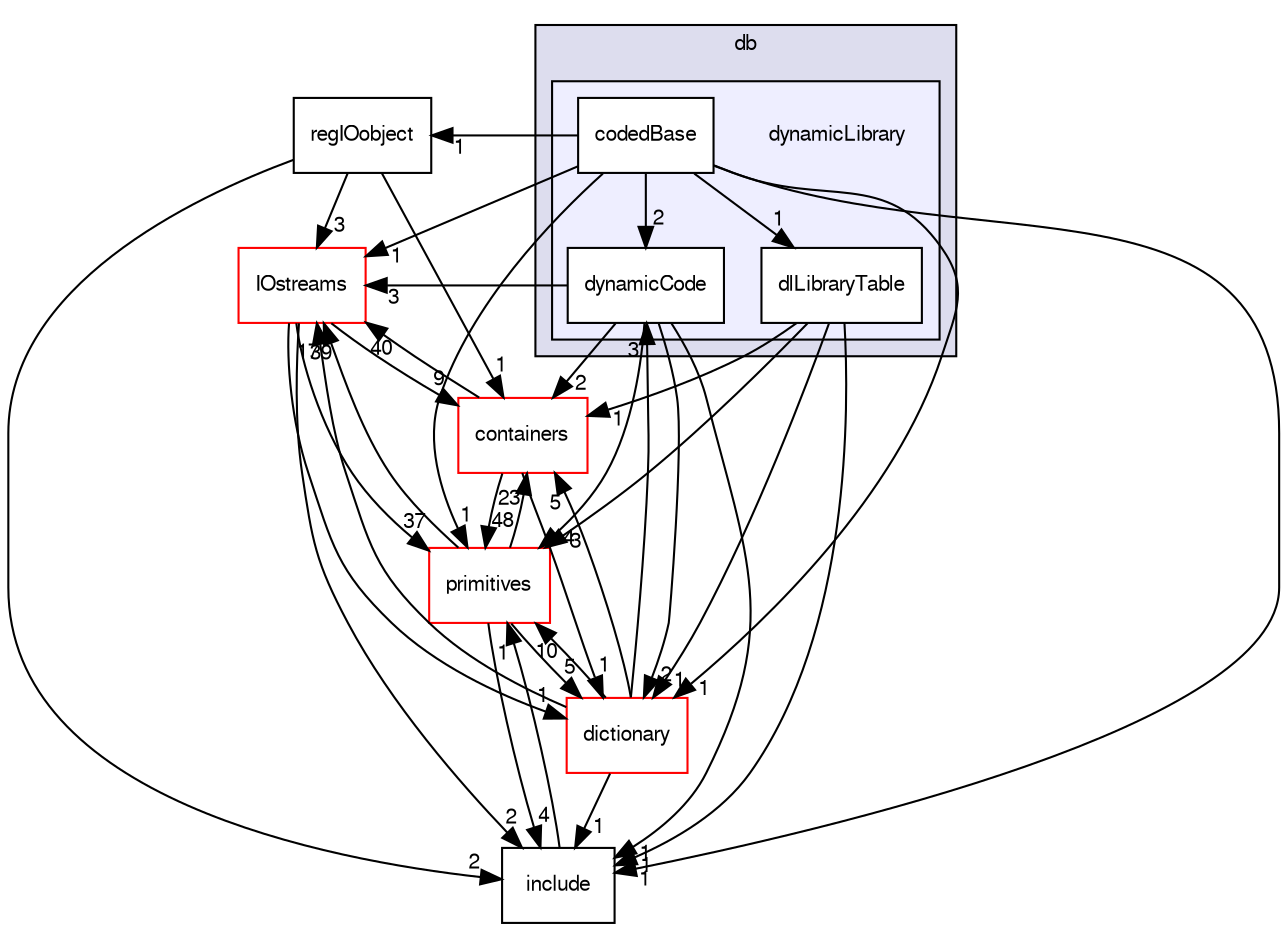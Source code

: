 digraph "src/OpenFOAM/db/dynamicLibrary" {
  bgcolor=transparent;
  compound=true
  node [ fontsize="10", fontname="FreeSans"];
  edge [ labelfontsize="10", labelfontname="FreeSans"];
  subgraph clusterdir_63c634f7a7cfd679ac26c67fb30fc32f {
    graph [ bgcolor="#ddddee", pencolor="black", label="db" fontname="FreeSans", fontsize="10", URL="dir_63c634f7a7cfd679ac26c67fb30fc32f.html"]
  subgraph clusterdir_65d267bb6b65740acaf7d5fe4aebd101 {
    graph [ bgcolor="#eeeeff", pencolor="black", label="" URL="dir_65d267bb6b65740acaf7d5fe4aebd101.html"];
    dir_65d267bb6b65740acaf7d5fe4aebd101 [shape=plaintext label="dynamicLibrary"];
    dir_8131d22c2ee89ed2188ef269fb56d56a [shape=box label="codedBase" color="black" fillcolor="white" style="filled" URL="dir_8131d22c2ee89ed2188ef269fb56d56a.html"];
    dir_31c5953c92ca8ed254d4fe00d3dc943f [shape=box label="dlLibraryTable" color="black" fillcolor="white" style="filled" URL="dir_31c5953c92ca8ed254d4fe00d3dc943f.html"];
    dir_0cfbbdb7fd86cbd258f1b57a5fc22be8 [shape=box label="dynamicCode" color="black" fillcolor="white" style="filled" URL="dir_0cfbbdb7fd86cbd258f1b57a5fc22be8.html"];
  }
  }
  dir_19d0872053bde092be81d7fe3f56cbf7 [shape=box label="containers" color="red" URL="dir_19d0872053bde092be81d7fe3f56cbf7.html"];
  dir_466e4f5b4cc1582939ab4ceba36098d8 [shape=box label="IOstreams" color="red" URL="dir_466e4f5b4cc1582939ab4ceba36098d8.html"];
  dir_43e4f3d5f4ba74ef6e29186317ac2bae [shape=box label="dictionary" color="red" URL="dir_43e4f3d5f4ba74ef6e29186317ac2bae.html"];
  dir_3e50f45338116b169052b428016851aa [shape=box label="primitives" color="red" URL="dir_3e50f45338116b169052b428016851aa.html"];
  dir_bb2890f68b7fdb7b322b02b8256df6db [shape=box label="regIOobject" URL="dir_bb2890f68b7fdb7b322b02b8256df6db.html"];
  dir_e954e9f5966bc1c681a414ec8bd0ee15 [shape=box label="include" URL="dir_e954e9f5966bc1c681a414ec8bd0ee15.html"];
  dir_19d0872053bde092be81d7fe3f56cbf7->dir_466e4f5b4cc1582939ab4ceba36098d8 [headlabel="40", labeldistance=1.5 headhref="dir_001711_001798.html"];
  dir_19d0872053bde092be81d7fe3f56cbf7->dir_43e4f3d5f4ba74ef6e29186317ac2bae [headlabel="1", labeldistance=1.5 headhref="dir_001711_001764.html"];
  dir_19d0872053bde092be81d7fe3f56cbf7->dir_3e50f45338116b169052b428016851aa [headlabel="48", labeldistance=1.5 headhref="dir_001711_002129.html"];
  dir_466e4f5b4cc1582939ab4ceba36098d8->dir_19d0872053bde092be81d7fe3f56cbf7 [headlabel="9", labeldistance=1.5 headhref="dir_001798_001711.html"];
  dir_466e4f5b4cc1582939ab4ceba36098d8->dir_43e4f3d5f4ba74ef6e29186317ac2bae [headlabel="1", labeldistance=1.5 headhref="dir_001798_001764.html"];
  dir_466e4f5b4cc1582939ab4ceba36098d8->dir_3e50f45338116b169052b428016851aa [headlabel="37", labeldistance=1.5 headhref="dir_001798_002129.html"];
  dir_466e4f5b4cc1582939ab4ceba36098d8->dir_e954e9f5966bc1c681a414ec8bd0ee15 [headlabel="2", labeldistance=1.5 headhref="dir_001798_001926.html"];
  dir_8131d22c2ee89ed2188ef269fb56d56a->dir_466e4f5b4cc1582939ab4ceba36098d8 [headlabel="1", labeldistance=1.5 headhref="dir_001777_001798.html"];
  dir_8131d22c2ee89ed2188ef269fb56d56a->dir_43e4f3d5f4ba74ef6e29186317ac2bae [headlabel="1", labeldistance=1.5 headhref="dir_001777_001764.html"];
  dir_8131d22c2ee89ed2188ef269fb56d56a->dir_0cfbbdb7fd86cbd258f1b57a5fc22be8 [headlabel="2", labeldistance=1.5 headhref="dir_001777_001779.html"];
  dir_8131d22c2ee89ed2188ef269fb56d56a->dir_3e50f45338116b169052b428016851aa [headlabel="1", labeldistance=1.5 headhref="dir_001777_002129.html"];
  dir_8131d22c2ee89ed2188ef269fb56d56a->dir_bb2890f68b7fdb7b322b02b8256df6db [headlabel="1", labeldistance=1.5 headhref="dir_001777_001812.html"];
  dir_8131d22c2ee89ed2188ef269fb56d56a->dir_e954e9f5966bc1c681a414ec8bd0ee15 [headlabel="1", labeldistance=1.5 headhref="dir_001777_001926.html"];
  dir_8131d22c2ee89ed2188ef269fb56d56a->dir_31c5953c92ca8ed254d4fe00d3dc943f [headlabel="1", labeldistance=1.5 headhref="dir_001777_001778.html"];
  dir_43e4f3d5f4ba74ef6e29186317ac2bae->dir_19d0872053bde092be81d7fe3f56cbf7 [headlabel="5", labeldistance=1.5 headhref="dir_001764_001711.html"];
  dir_43e4f3d5f4ba74ef6e29186317ac2bae->dir_466e4f5b4cc1582939ab4ceba36098d8 [headlabel="17", labeldistance=1.5 headhref="dir_001764_001798.html"];
  dir_43e4f3d5f4ba74ef6e29186317ac2bae->dir_0cfbbdb7fd86cbd258f1b57a5fc22be8 [headlabel="3", labeldistance=1.5 headhref="dir_001764_001779.html"];
  dir_43e4f3d5f4ba74ef6e29186317ac2bae->dir_3e50f45338116b169052b428016851aa [headlabel="10", labeldistance=1.5 headhref="dir_001764_002129.html"];
  dir_43e4f3d5f4ba74ef6e29186317ac2bae->dir_e954e9f5966bc1c681a414ec8bd0ee15 [headlabel="1", labeldistance=1.5 headhref="dir_001764_001926.html"];
  dir_0cfbbdb7fd86cbd258f1b57a5fc22be8->dir_19d0872053bde092be81d7fe3f56cbf7 [headlabel="2", labeldistance=1.5 headhref="dir_001779_001711.html"];
  dir_0cfbbdb7fd86cbd258f1b57a5fc22be8->dir_466e4f5b4cc1582939ab4ceba36098d8 [headlabel="3", labeldistance=1.5 headhref="dir_001779_001798.html"];
  dir_0cfbbdb7fd86cbd258f1b57a5fc22be8->dir_43e4f3d5f4ba74ef6e29186317ac2bae [headlabel="2", labeldistance=1.5 headhref="dir_001779_001764.html"];
  dir_0cfbbdb7fd86cbd258f1b57a5fc22be8->dir_3e50f45338116b169052b428016851aa [headlabel="4", labeldistance=1.5 headhref="dir_001779_002129.html"];
  dir_0cfbbdb7fd86cbd258f1b57a5fc22be8->dir_e954e9f5966bc1c681a414ec8bd0ee15 [headlabel="1", labeldistance=1.5 headhref="dir_001779_001926.html"];
  dir_3e50f45338116b169052b428016851aa->dir_19d0872053bde092be81d7fe3f56cbf7 [headlabel="23", labeldistance=1.5 headhref="dir_002129_001711.html"];
  dir_3e50f45338116b169052b428016851aa->dir_466e4f5b4cc1582939ab4ceba36098d8 [headlabel="39", labeldistance=1.5 headhref="dir_002129_001798.html"];
  dir_3e50f45338116b169052b428016851aa->dir_43e4f3d5f4ba74ef6e29186317ac2bae [headlabel="5", labeldistance=1.5 headhref="dir_002129_001764.html"];
  dir_3e50f45338116b169052b428016851aa->dir_e954e9f5966bc1c681a414ec8bd0ee15 [headlabel="4", labeldistance=1.5 headhref="dir_002129_001926.html"];
  dir_bb2890f68b7fdb7b322b02b8256df6db->dir_19d0872053bde092be81d7fe3f56cbf7 [headlabel="1", labeldistance=1.5 headhref="dir_001812_001711.html"];
  dir_bb2890f68b7fdb7b322b02b8256df6db->dir_466e4f5b4cc1582939ab4ceba36098d8 [headlabel="3", labeldistance=1.5 headhref="dir_001812_001798.html"];
  dir_bb2890f68b7fdb7b322b02b8256df6db->dir_e954e9f5966bc1c681a414ec8bd0ee15 [headlabel="2", labeldistance=1.5 headhref="dir_001812_001926.html"];
  dir_e954e9f5966bc1c681a414ec8bd0ee15->dir_3e50f45338116b169052b428016851aa [headlabel="1", labeldistance=1.5 headhref="dir_001926_002129.html"];
  dir_31c5953c92ca8ed254d4fe00d3dc943f->dir_19d0872053bde092be81d7fe3f56cbf7 [headlabel="1", labeldistance=1.5 headhref="dir_001778_001711.html"];
  dir_31c5953c92ca8ed254d4fe00d3dc943f->dir_43e4f3d5f4ba74ef6e29186317ac2bae [headlabel="1", labeldistance=1.5 headhref="dir_001778_001764.html"];
  dir_31c5953c92ca8ed254d4fe00d3dc943f->dir_3e50f45338116b169052b428016851aa [headlabel="3", labeldistance=1.5 headhref="dir_001778_002129.html"];
  dir_31c5953c92ca8ed254d4fe00d3dc943f->dir_e954e9f5966bc1c681a414ec8bd0ee15 [headlabel="1", labeldistance=1.5 headhref="dir_001778_001926.html"];
}
